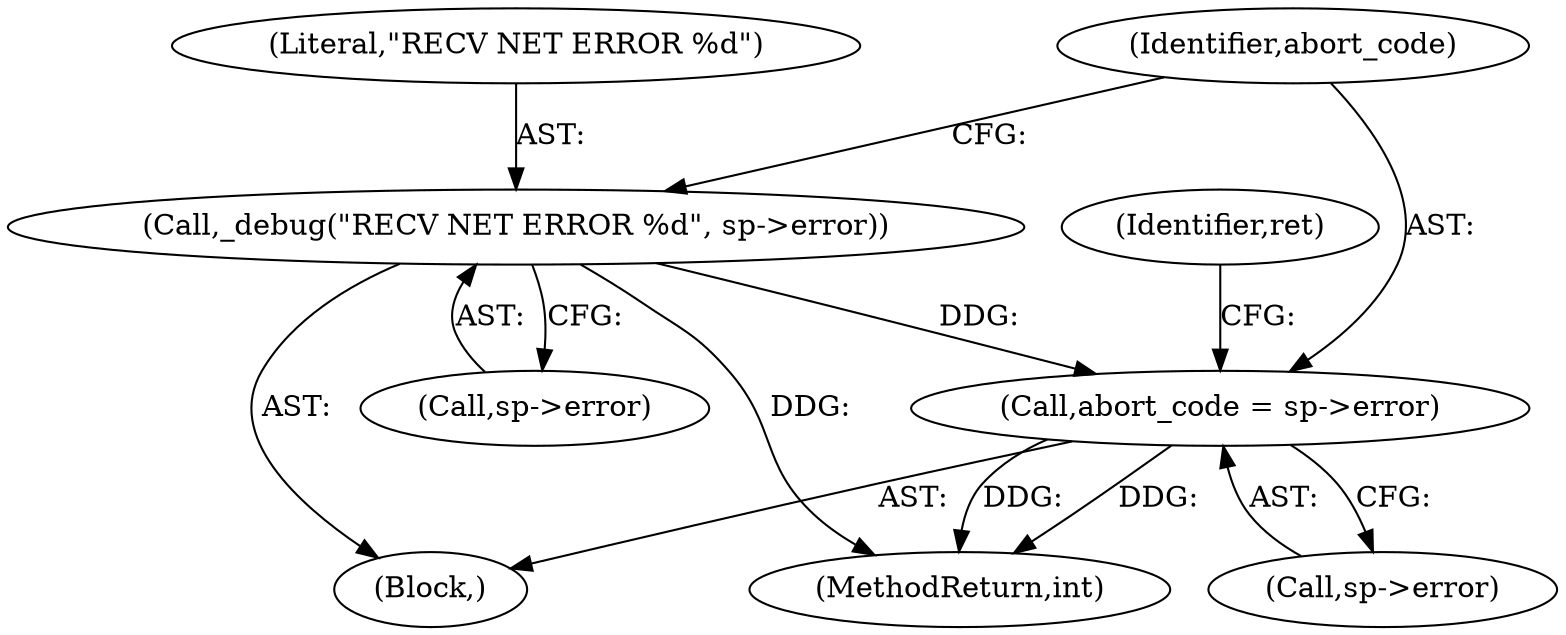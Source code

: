 digraph "0_linux_f3d3342602f8bcbf37d7c46641cb9bca7618eb1c_29@pointer" {
"1000842" [label="(Call,abort_code = sp->error)"];
"1000837" [label="(Call,_debug(\"RECV NET ERROR %d\", sp->error))"];
"1000842" [label="(Call,abort_code = sp->error)"];
"1000837" [label="(Call,_debug(\"RECV NET ERROR %d\", sp->error))"];
"1000843" [label="(Identifier,abort_code)"];
"1000838" [label="(Literal,\"RECV NET ERROR %d\")"];
"1000844" [label="(Call,sp->error)"];
"1000795" [label="(Block,)"];
"1000839" [label="(Call,sp->error)"];
"1000848" [label="(Identifier,ret)"];
"1001014" [label="(MethodReturn,int)"];
"1000842" -> "1000795"  [label="AST: "];
"1000842" -> "1000844"  [label="CFG: "];
"1000843" -> "1000842"  [label="AST: "];
"1000844" -> "1000842"  [label="AST: "];
"1000848" -> "1000842"  [label="CFG: "];
"1000842" -> "1001014"  [label="DDG: "];
"1000842" -> "1001014"  [label="DDG: "];
"1000837" -> "1000842"  [label="DDG: "];
"1000837" -> "1000795"  [label="AST: "];
"1000837" -> "1000839"  [label="CFG: "];
"1000838" -> "1000837"  [label="AST: "];
"1000839" -> "1000837"  [label="AST: "];
"1000843" -> "1000837"  [label="CFG: "];
"1000837" -> "1001014"  [label="DDG: "];
}
